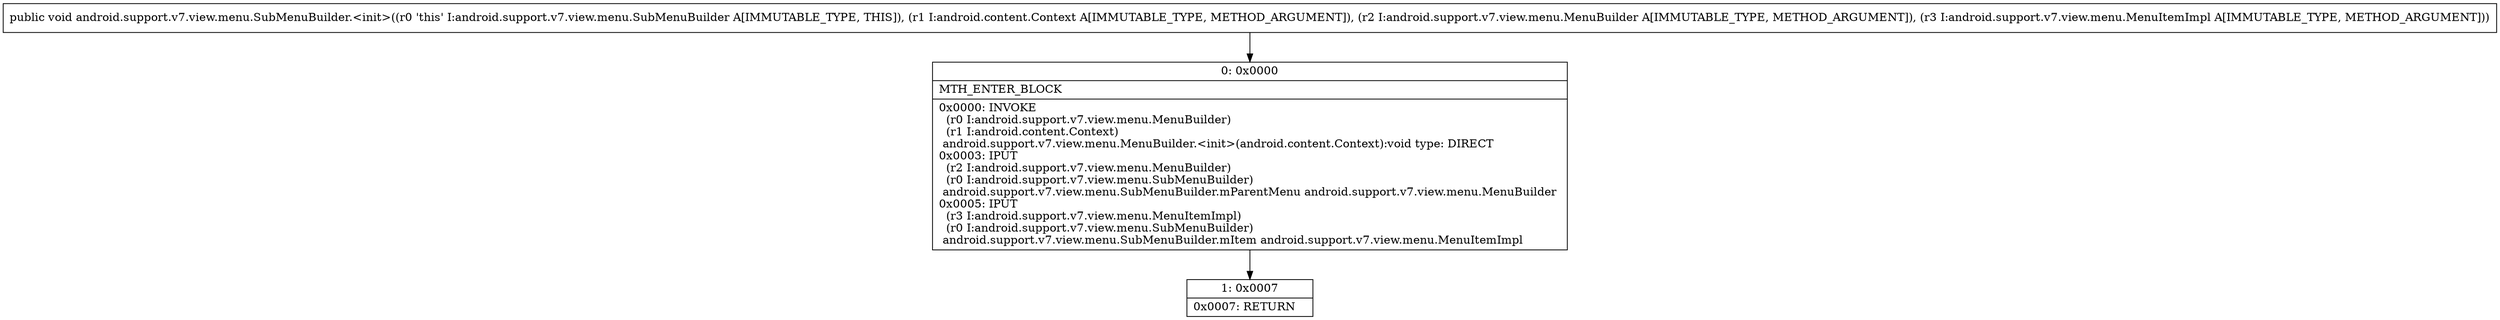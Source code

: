 digraph "CFG forandroid.support.v7.view.menu.SubMenuBuilder.\<init\>(Landroid\/content\/Context;Landroid\/support\/v7\/view\/menu\/MenuBuilder;Landroid\/support\/v7\/view\/menu\/MenuItemImpl;)V" {
Node_0 [shape=record,label="{0\:\ 0x0000|MTH_ENTER_BLOCK\l|0x0000: INVOKE  \l  (r0 I:android.support.v7.view.menu.MenuBuilder)\l  (r1 I:android.content.Context)\l android.support.v7.view.menu.MenuBuilder.\<init\>(android.content.Context):void type: DIRECT \l0x0003: IPUT  \l  (r2 I:android.support.v7.view.menu.MenuBuilder)\l  (r0 I:android.support.v7.view.menu.SubMenuBuilder)\l android.support.v7.view.menu.SubMenuBuilder.mParentMenu android.support.v7.view.menu.MenuBuilder \l0x0005: IPUT  \l  (r3 I:android.support.v7.view.menu.MenuItemImpl)\l  (r0 I:android.support.v7.view.menu.SubMenuBuilder)\l android.support.v7.view.menu.SubMenuBuilder.mItem android.support.v7.view.menu.MenuItemImpl \l}"];
Node_1 [shape=record,label="{1\:\ 0x0007|0x0007: RETURN   \l}"];
MethodNode[shape=record,label="{public void android.support.v7.view.menu.SubMenuBuilder.\<init\>((r0 'this' I:android.support.v7.view.menu.SubMenuBuilder A[IMMUTABLE_TYPE, THIS]), (r1 I:android.content.Context A[IMMUTABLE_TYPE, METHOD_ARGUMENT]), (r2 I:android.support.v7.view.menu.MenuBuilder A[IMMUTABLE_TYPE, METHOD_ARGUMENT]), (r3 I:android.support.v7.view.menu.MenuItemImpl A[IMMUTABLE_TYPE, METHOD_ARGUMENT])) }"];
MethodNode -> Node_0;
Node_0 -> Node_1;
}

